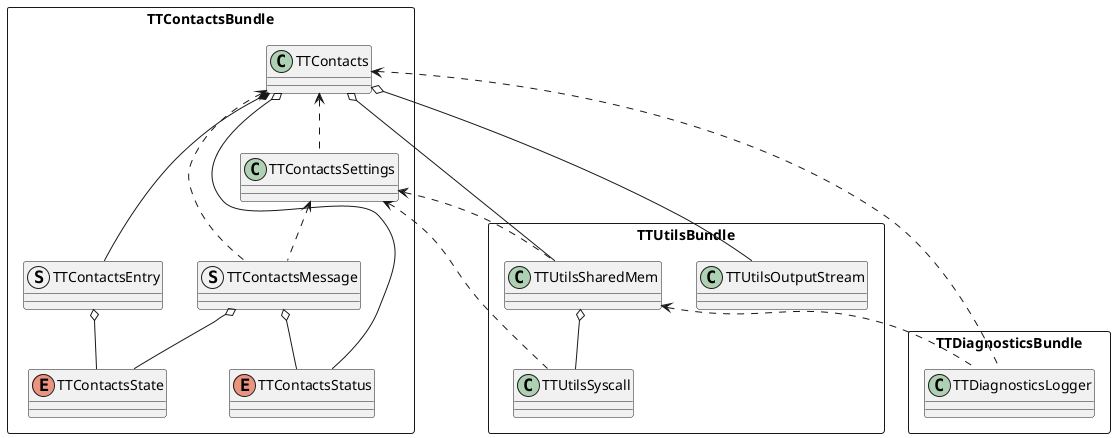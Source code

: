 @startuml

package TTContactsBundle <<Rectangle>> {
  class TTContacts
  struct TTContactsMessage
  struct TTContactsEntry
  class TTContactsSettings
  enum TTContactsStatus
  enum TTContactsState
}

package TTDiagnosticsBundle <<Rectangle>> {
  class TTDiagnosticsLogger
}

package TTUtilsBundle <<Rectangle>> {
  class TTUtilsOutputStream
  class TTUtilsSyscall
  class TTUtilsSharedMem
}

TTContacts o-- TTUtilsOutputStream
TTContacts o-- TTUtilsSharedMem
TTContacts o-- TTContactsStatus
TTContacts *-- TTContactsEntry
TTContacts <.. TTDiagnosticsLogger
TTContacts <.. TTContactsSettings
TTContacts <.. TTContactsMessage
TTContactsSettings <.. TTUtilsSyscall
TTContactsSettings <.. TTUtilsSharedMem
TTContactsSettings <.. TTContactsMessage
TTContactsMessage o-- TTContactsStatus
TTContactsMessage o-- TTContactsState
TTUtilsSharedMem o-- TTUtilsSyscall
TTUtilsSharedMem <.. TTDiagnosticsLogger
TTContactsEntry o-- TTContactsState

@enduml
